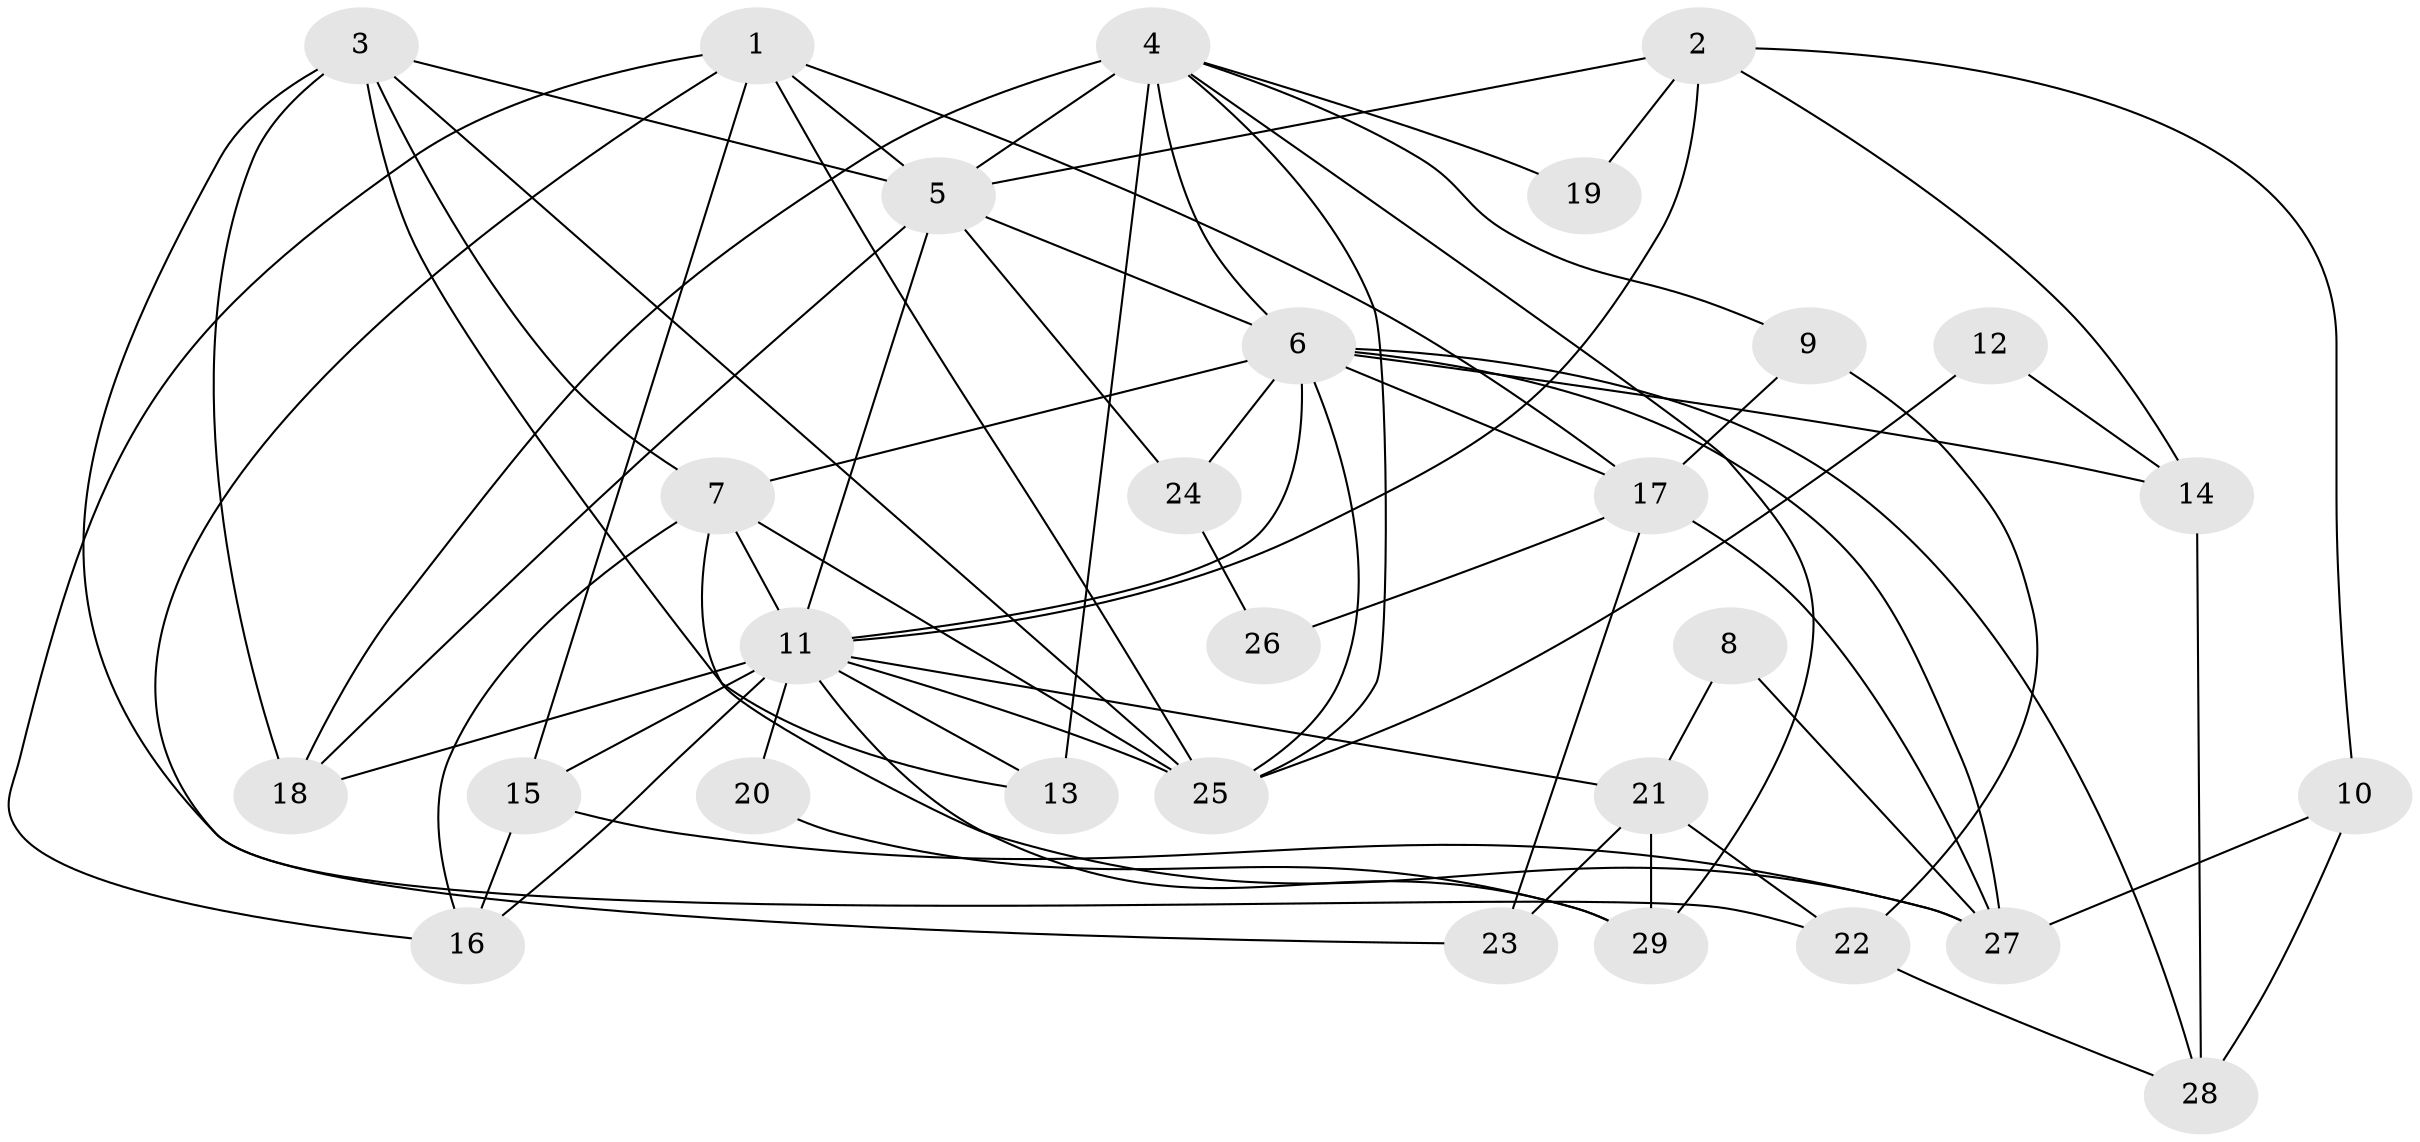// original degree distribution, {3: 0.3157894736842105, 5: 0.12280701754385964, 8: 0.03508771929824561, 4: 0.3157894736842105, 2: 0.12280701754385964, 9: 0.017543859649122806, 7: 0.07017543859649122}
// Generated by graph-tools (version 1.1) at 2025/36/03/09/25 02:36:10]
// undirected, 29 vertices, 69 edges
graph export_dot {
graph [start="1"]
  node [color=gray90,style=filled];
  1;
  2;
  3;
  4;
  5;
  6;
  7;
  8;
  9;
  10;
  11;
  12;
  13;
  14;
  15;
  16;
  17;
  18;
  19;
  20;
  21;
  22;
  23;
  24;
  25;
  26;
  27;
  28;
  29;
  1 -- 5 [weight=1.0];
  1 -- 15 [weight=1.0];
  1 -- 16 [weight=1.0];
  1 -- 17 [weight=1.0];
  1 -- 23 [weight=1.0];
  1 -- 25 [weight=2.0];
  2 -- 5 [weight=2.0];
  2 -- 10 [weight=1.0];
  2 -- 11 [weight=3.0];
  2 -- 14 [weight=1.0];
  2 -- 19 [weight=1.0];
  3 -- 5 [weight=2.0];
  3 -- 7 [weight=1.0];
  3 -- 13 [weight=1.0];
  3 -- 18 [weight=1.0];
  3 -- 22 [weight=1.0];
  3 -- 25 [weight=1.0];
  4 -- 5 [weight=2.0];
  4 -- 6 [weight=2.0];
  4 -- 9 [weight=1.0];
  4 -- 13 [weight=1.0];
  4 -- 18 [weight=1.0];
  4 -- 19 [weight=1.0];
  4 -- 25 [weight=1.0];
  4 -- 29 [weight=1.0];
  5 -- 6 [weight=1.0];
  5 -- 11 [weight=2.0];
  5 -- 18 [weight=1.0];
  5 -- 24 [weight=1.0];
  6 -- 7 [weight=1.0];
  6 -- 11 [weight=2.0];
  6 -- 14 [weight=1.0];
  6 -- 17 [weight=1.0];
  6 -- 24 [weight=2.0];
  6 -- 25 [weight=1.0];
  6 -- 27 [weight=1.0];
  6 -- 28 [weight=1.0];
  7 -- 11 [weight=1.0];
  7 -- 16 [weight=1.0];
  7 -- 25 [weight=1.0];
  7 -- 27 [weight=1.0];
  8 -- 21 [weight=1.0];
  8 -- 27 [weight=1.0];
  9 -- 17 [weight=2.0];
  9 -- 22 [weight=2.0];
  10 -- 27 [weight=1.0];
  10 -- 28 [weight=1.0];
  11 -- 13 [weight=1.0];
  11 -- 15 [weight=1.0];
  11 -- 16 [weight=1.0];
  11 -- 18 [weight=1.0];
  11 -- 20 [weight=1.0];
  11 -- 21 [weight=1.0];
  11 -- 25 [weight=1.0];
  11 -- 29 [weight=1.0];
  12 -- 14 [weight=1.0];
  12 -- 25 [weight=1.0];
  14 -- 28 [weight=1.0];
  15 -- 16 [weight=1.0];
  15 -- 27 [weight=1.0];
  17 -- 23 [weight=1.0];
  17 -- 26 [weight=1.0];
  17 -- 27 [weight=1.0];
  20 -- 29 [weight=1.0];
  21 -- 22 [weight=1.0];
  21 -- 23 [weight=1.0];
  21 -- 29 [weight=1.0];
  22 -- 28 [weight=1.0];
  24 -- 26 [weight=1.0];
}
